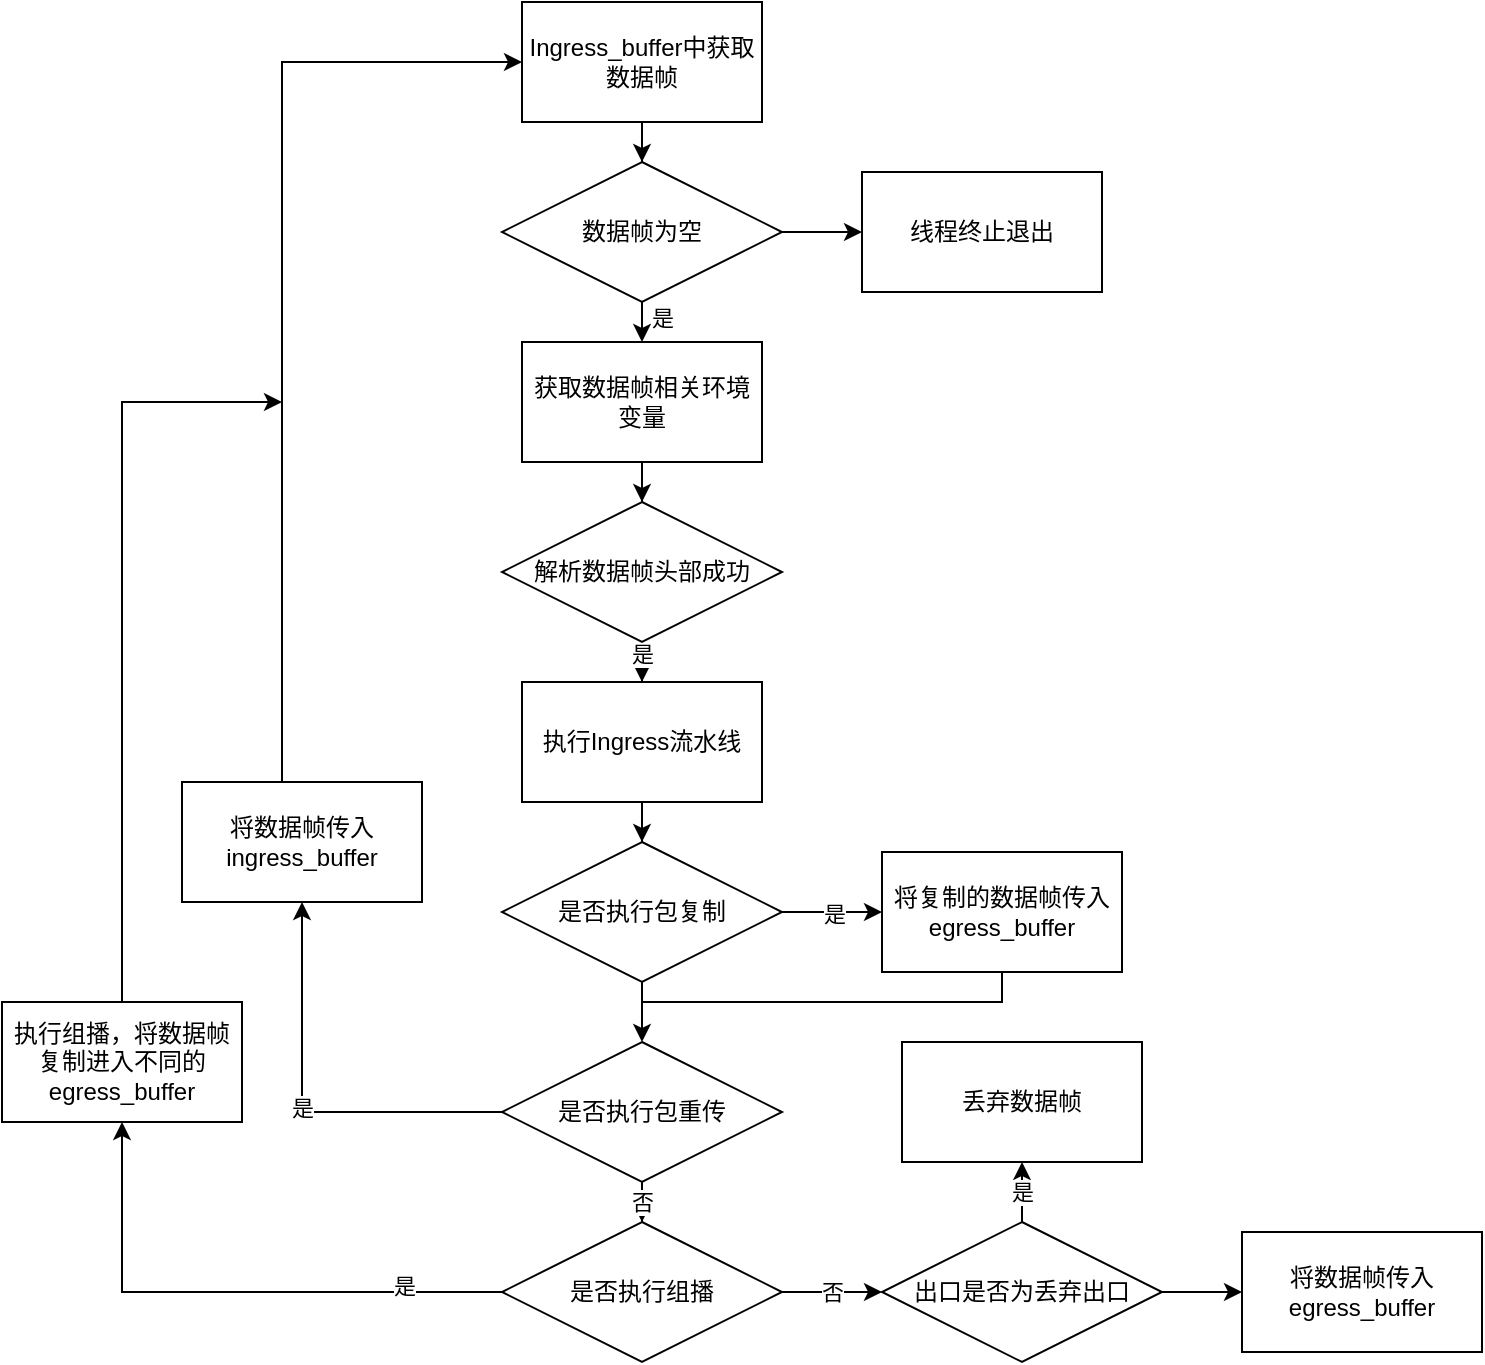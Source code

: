 <mxfile version="14.4.6" type="github">
  <diagram id="dBTwV_ua0LHTZ-In4vh7" name="Page-1">
    <mxGraphModel dx="1422" dy="762" grid="1" gridSize="10" guides="1" tooltips="1" connect="1" arrows="1" fold="1" page="1" pageScale="1" pageWidth="827" pageHeight="1169" math="0" shadow="0">
      <root>
        <mxCell id="0" />
        <mxCell id="1" parent="0" />
        <mxCell id="-Qlxcwl1bK_v4P88eO4I-5" value="" style="edgeStyle=orthogonalEdgeStyle;rounded=0;orthogonalLoop=1;jettySize=auto;html=1;" edge="1" parent="1" source="-Qlxcwl1bK_v4P88eO4I-2" target="-Qlxcwl1bK_v4P88eO4I-4">
          <mxGeometry relative="1" as="geometry" />
        </mxCell>
        <mxCell id="-Qlxcwl1bK_v4P88eO4I-2" value="Ingress_buffer中获取数据帧" style="rounded=0;whiteSpace=wrap;html=1;" vertex="1" parent="1">
          <mxGeometry x="310" y="120" width="120" height="60" as="geometry" />
        </mxCell>
        <mxCell id="-Qlxcwl1bK_v4P88eO4I-10" style="edgeStyle=orthogonalEdgeStyle;rounded=0;orthogonalLoop=1;jettySize=auto;html=1;exitX=0.5;exitY=1;exitDx=0;exitDy=0;entryX=0.5;entryY=0;entryDx=0;entryDy=0;" edge="1" parent="1" source="-Qlxcwl1bK_v4P88eO4I-4" target="-Qlxcwl1bK_v4P88eO4I-6">
          <mxGeometry relative="1" as="geometry">
            <Array as="points">
              <mxPoint x="370" y="280" />
              <mxPoint x="370" y="280" />
            </Array>
          </mxGeometry>
        </mxCell>
        <mxCell id="-Qlxcwl1bK_v4P88eO4I-12" value="是" style="edgeLabel;html=1;align=center;verticalAlign=middle;resizable=0;points=[];" vertex="1" connectable="0" parent="-Qlxcwl1bK_v4P88eO4I-10">
          <mxGeometry x="-0.179" relative="1" as="geometry">
            <mxPoint x="10" as="offset" />
          </mxGeometry>
        </mxCell>
        <mxCell id="-Qlxcwl1bK_v4P88eO4I-14" value="" style="edgeStyle=orthogonalEdgeStyle;rounded=0;orthogonalLoop=1;jettySize=auto;html=1;" edge="1" parent="1" source="-Qlxcwl1bK_v4P88eO4I-4" target="-Qlxcwl1bK_v4P88eO4I-13">
          <mxGeometry relative="1" as="geometry" />
        </mxCell>
        <mxCell id="-Qlxcwl1bK_v4P88eO4I-4" value="数据帧为空" style="rhombus;whiteSpace=wrap;html=1;" vertex="1" parent="1">
          <mxGeometry x="300" y="200" width="140" height="70" as="geometry" />
        </mxCell>
        <mxCell id="-Qlxcwl1bK_v4P88eO4I-11" value="" style="edgeStyle=orthogonalEdgeStyle;rounded=0;orthogonalLoop=1;jettySize=auto;html=1;" edge="1" parent="1" source="-Qlxcwl1bK_v4P88eO4I-6" target="-Qlxcwl1bK_v4P88eO4I-9">
          <mxGeometry relative="1" as="geometry" />
        </mxCell>
        <mxCell id="-Qlxcwl1bK_v4P88eO4I-6" value="获取数据帧相关环境变量" style="rounded=0;whiteSpace=wrap;html=1;" vertex="1" parent="1">
          <mxGeometry x="310" y="290" width="120" height="60" as="geometry" />
        </mxCell>
        <mxCell id="-Qlxcwl1bK_v4P88eO4I-17" value="" style="edgeStyle=orthogonalEdgeStyle;rounded=0;orthogonalLoop=1;jettySize=auto;html=1;" edge="1" parent="1" source="-Qlxcwl1bK_v4P88eO4I-9" target="-Qlxcwl1bK_v4P88eO4I-16">
          <mxGeometry relative="1" as="geometry" />
        </mxCell>
        <mxCell id="-Qlxcwl1bK_v4P88eO4I-19" value="是" style="edgeLabel;html=1;align=center;verticalAlign=middle;resizable=0;points=[];" vertex="1" connectable="0" parent="-Qlxcwl1bK_v4P88eO4I-17">
          <mxGeometry x="0.132" relative="1" as="geometry">
            <mxPoint as="offset" />
          </mxGeometry>
        </mxCell>
        <mxCell id="-Qlxcwl1bK_v4P88eO4I-9" value="解析数据帧头部成功" style="rhombus;whiteSpace=wrap;html=1;" vertex="1" parent="1">
          <mxGeometry x="300" y="370" width="140" height="70" as="geometry" />
        </mxCell>
        <mxCell id="-Qlxcwl1bK_v4P88eO4I-13" value="线程终止退出" style="whiteSpace=wrap;html=1;" vertex="1" parent="1">
          <mxGeometry x="480" y="205" width="120" height="60" as="geometry" />
        </mxCell>
        <mxCell id="-Qlxcwl1bK_v4P88eO4I-23" value="" style="edgeStyle=orthogonalEdgeStyle;rounded=0;orthogonalLoop=1;jettySize=auto;html=1;" edge="1" parent="1" source="-Qlxcwl1bK_v4P88eO4I-16" target="-Qlxcwl1bK_v4P88eO4I-20">
          <mxGeometry relative="1" as="geometry" />
        </mxCell>
        <mxCell id="-Qlxcwl1bK_v4P88eO4I-16" value="执行Ingress流水线" style="rounded=0;whiteSpace=wrap;html=1;" vertex="1" parent="1">
          <mxGeometry x="310" y="460" width="120" height="60" as="geometry" />
        </mxCell>
        <mxCell id="-Qlxcwl1bK_v4P88eO4I-22" value="" style="edgeStyle=orthogonalEdgeStyle;rounded=0;orthogonalLoop=1;jettySize=auto;html=1;" edge="1" parent="1" source="-Qlxcwl1bK_v4P88eO4I-20" target="-Qlxcwl1bK_v4P88eO4I-21">
          <mxGeometry relative="1" as="geometry" />
        </mxCell>
        <mxCell id="-Qlxcwl1bK_v4P88eO4I-24" value="是" style="edgeLabel;html=1;align=center;verticalAlign=middle;resizable=0;points=[];" vertex="1" connectable="0" parent="-Qlxcwl1bK_v4P88eO4I-22">
          <mxGeometry x="0.241" y="-1" relative="1" as="geometry">
            <mxPoint x="-4.88" as="offset" />
          </mxGeometry>
        </mxCell>
        <mxCell id="-Qlxcwl1bK_v4P88eO4I-32" value="" style="edgeStyle=orthogonalEdgeStyle;rounded=0;orthogonalLoop=1;jettySize=auto;html=1;" edge="1" parent="1" source="-Qlxcwl1bK_v4P88eO4I-20" target="-Qlxcwl1bK_v4P88eO4I-25">
          <mxGeometry relative="1" as="geometry" />
        </mxCell>
        <mxCell id="-Qlxcwl1bK_v4P88eO4I-20" value="是否执行包复制" style="rhombus;whiteSpace=wrap;html=1;" vertex="1" parent="1">
          <mxGeometry x="300" y="540" width="140" height="70" as="geometry" />
        </mxCell>
        <mxCell id="-Qlxcwl1bK_v4P88eO4I-21" value="将复制的数据帧传入egress_buffer" style="whiteSpace=wrap;html=1;" vertex="1" parent="1">
          <mxGeometry x="490" y="545" width="120" height="60" as="geometry" />
        </mxCell>
        <mxCell id="-Qlxcwl1bK_v4P88eO4I-27" value="是" style="edgeStyle=orthogonalEdgeStyle;rounded=0;orthogonalLoop=1;jettySize=auto;html=1;" edge="1" parent="1" source="-Qlxcwl1bK_v4P88eO4I-25" target="-Qlxcwl1bK_v4P88eO4I-26">
          <mxGeometry relative="1" as="geometry" />
        </mxCell>
        <mxCell id="-Qlxcwl1bK_v4P88eO4I-37" value="否" style="edgeStyle=orthogonalEdgeStyle;rounded=0;orthogonalLoop=1;jettySize=auto;html=1;" edge="1" parent="1" source="-Qlxcwl1bK_v4P88eO4I-25" target="-Qlxcwl1bK_v4P88eO4I-36">
          <mxGeometry relative="1" as="geometry" />
        </mxCell>
        <mxCell id="-Qlxcwl1bK_v4P88eO4I-25" value="是否执行包重传" style="rhombus;whiteSpace=wrap;html=1;" vertex="1" parent="1">
          <mxGeometry x="300" y="640" width="140" height="70" as="geometry" />
        </mxCell>
        <mxCell id="-Qlxcwl1bK_v4P88eO4I-31" value="" style="edgeStyle=orthogonalEdgeStyle;rounded=0;orthogonalLoop=1;jettySize=auto;html=1;entryX=0;entryY=0.5;entryDx=0;entryDy=0;" edge="1" parent="1" source="-Qlxcwl1bK_v4P88eO4I-26" target="-Qlxcwl1bK_v4P88eO4I-2">
          <mxGeometry relative="1" as="geometry">
            <mxPoint x="190" y="160" as="targetPoint" />
            <Array as="points">
              <mxPoint x="190" y="150" />
            </Array>
          </mxGeometry>
        </mxCell>
        <mxCell id="-Qlxcwl1bK_v4P88eO4I-26" value="将数据帧传入ingress_buffer" style="whiteSpace=wrap;html=1;" vertex="1" parent="1">
          <mxGeometry x="140" y="510" width="120" height="60" as="geometry" />
        </mxCell>
        <mxCell id="-Qlxcwl1bK_v4P88eO4I-35" value="" style="endArrow=none;html=1;entryX=0.5;entryY=1;entryDx=0;entryDy=0;rounded=0;" edge="1" parent="1" target="-Qlxcwl1bK_v4P88eO4I-21">
          <mxGeometry width="50" height="50" relative="1" as="geometry">
            <mxPoint x="370" y="620" as="sourcePoint" />
            <mxPoint x="550" y="630" as="targetPoint" />
            <Array as="points">
              <mxPoint x="550" y="620" />
            </Array>
          </mxGeometry>
        </mxCell>
        <mxCell id="-Qlxcwl1bK_v4P88eO4I-40" value="" style="edgeStyle=orthogonalEdgeStyle;rounded=0;orthogonalLoop=1;jettySize=auto;html=1;" edge="1" parent="1" source="-Qlxcwl1bK_v4P88eO4I-36" target="-Qlxcwl1bK_v4P88eO4I-39">
          <mxGeometry relative="1" as="geometry" />
        </mxCell>
        <mxCell id="-Qlxcwl1bK_v4P88eO4I-43" value="是" style="edgeLabel;html=1;align=center;verticalAlign=middle;resizable=0;points=[];" vertex="1" connectable="0" parent="-Qlxcwl1bK_v4P88eO4I-40">
          <mxGeometry x="-0.641" y="-3" relative="1" as="geometry">
            <mxPoint as="offset" />
          </mxGeometry>
        </mxCell>
        <mxCell id="-Qlxcwl1bK_v4P88eO4I-44" value="否" style="edgeStyle=orthogonalEdgeStyle;rounded=0;orthogonalLoop=1;jettySize=auto;html=1;" edge="1" parent="1" source="-Qlxcwl1bK_v4P88eO4I-36" target="-Qlxcwl1bK_v4P88eO4I-38">
          <mxGeometry relative="1" as="geometry">
            <Array as="points">
              <mxPoint x="470" y="765" />
              <mxPoint x="470" y="765" />
            </Array>
          </mxGeometry>
        </mxCell>
        <mxCell id="-Qlxcwl1bK_v4P88eO4I-36" value="是否执行组播" style="rhombus;whiteSpace=wrap;html=1;" vertex="1" parent="1">
          <mxGeometry x="300" y="730" width="140" height="70" as="geometry" />
        </mxCell>
        <mxCell id="-Qlxcwl1bK_v4P88eO4I-46" value="是" style="edgeStyle=orthogonalEdgeStyle;rounded=0;orthogonalLoop=1;jettySize=auto;html=1;" edge="1" parent="1" source="-Qlxcwl1bK_v4P88eO4I-38" target="-Qlxcwl1bK_v4P88eO4I-45">
          <mxGeometry relative="1" as="geometry" />
        </mxCell>
        <mxCell id="-Qlxcwl1bK_v4P88eO4I-48" value="" style="edgeStyle=orthogonalEdgeStyle;rounded=0;orthogonalLoop=1;jettySize=auto;html=1;" edge="1" parent="1" source="-Qlxcwl1bK_v4P88eO4I-38" target="-Qlxcwl1bK_v4P88eO4I-47">
          <mxGeometry relative="1" as="geometry" />
        </mxCell>
        <mxCell id="-Qlxcwl1bK_v4P88eO4I-38" value="出口是否为丢弃出口" style="rhombus;whiteSpace=wrap;html=1;" vertex="1" parent="1">
          <mxGeometry x="490" y="730" width="140" height="70" as="geometry" />
        </mxCell>
        <mxCell id="-Qlxcwl1bK_v4P88eO4I-42" value="" style="edgeStyle=orthogonalEdgeStyle;rounded=0;orthogonalLoop=1;jettySize=auto;html=1;" edge="1" parent="1" source="-Qlxcwl1bK_v4P88eO4I-39">
          <mxGeometry relative="1" as="geometry">
            <mxPoint x="190" y="320" as="targetPoint" />
            <Array as="points">
              <mxPoint x="110" y="320" />
            </Array>
          </mxGeometry>
        </mxCell>
        <mxCell id="-Qlxcwl1bK_v4P88eO4I-39" value="执行组播，将数据帧复制进入不同的egress_buffer" style="whiteSpace=wrap;html=1;" vertex="1" parent="1">
          <mxGeometry x="50" y="620" width="120" height="60" as="geometry" />
        </mxCell>
        <mxCell id="-Qlxcwl1bK_v4P88eO4I-45" value="丢弃数据帧" style="whiteSpace=wrap;html=1;" vertex="1" parent="1">
          <mxGeometry x="500" y="640" width="120" height="60" as="geometry" />
        </mxCell>
        <mxCell id="-Qlxcwl1bK_v4P88eO4I-47" value="将数据帧传入egress_buffer" style="whiteSpace=wrap;html=1;" vertex="1" parent="1">
          <mxGeometry x="670" y="735" width="120" height="60" as="geometry" />
        </mxCell>
      </root>
    </mxGraphModel>
  </diagram>
</mxfile>
